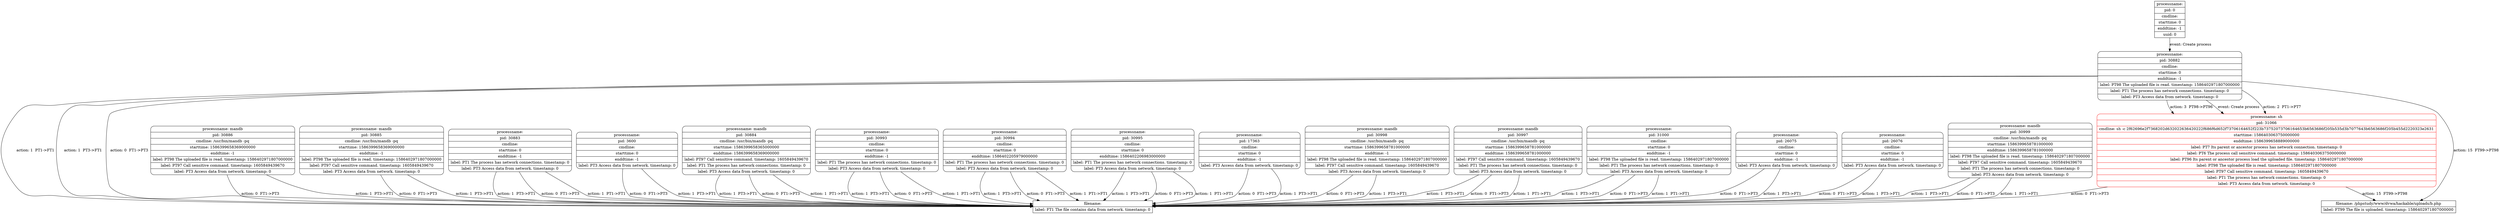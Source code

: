 digraph graph1 {
node [shape = Mrecord];
table2785 [label = "{<head>processname: sh | pid: 31066 | cmdline: sh -c 2f62696e2f7368202d632022636420222f686f6d652f73706164652f223b73752073706164653b6563686f205b535d3b7077643b6563686f205b455d2220323e2631 | starttime: 1586403063750000000 | enddtime: 1586399658889000000 | label: PT7 Its parent or ancestor process has network connection. timestamp: 0 | label: PT6 The process call sensitive command. timestamp: 1586403063750000000 | label: PT96 Its parent or ancestor process load the uploaded file. timestamp: 1586402971807000000 | label: PT98 The uploaded file is read. timestamp: 1586402971807000000 | label: PT97 Call sensitive command. timestamp: 1605849439670 | label: PT1 The process has network connections. timestamp: 0 | label: PT3 Access data from network. timestamp: 0}", color = red];
table15195 [label = "{<head>processname:  | pid: 30882 | cmdline:  | starttime: 0 | enddtime: -1 | label: PT98 The uploaded file is read. timestamp: 1586402971807000000 | label: PT1 The process has network connections. timestamp: 0 | label: PT3 Access data from network. timestamp: 0}"];
table2 [shape = record, label = "{<head>filename:  | label: FT1 The file contains data from network. timestamp: 0}"];
table15195 -> table2[label = "action: 1  PT1->FT1"];
table15195 -> table2[label = "action: 1  PT3->FT1"];
table2734 [label = "{<head>processname: mandb | pid: 30886 | cmdline: /usr/bin/mandb -pq | starttime: 1586399658369000000 | enddtime: -1 | label: PT98 The uploaded file is read. timestamp: 1586402971807000000 | label: PT97 Call sensitive command. timestamp: 1605849439670 | label: PT3 Access data from network. timestamp: 0}"];
table2734 -> table2[label = "action: 0  FT1->PT3"];
table2734 -> table2[label = "action: 1  PT3->FT1"];
table2733 [label = "{<head>processname: mandb | pid: 30885 | cmdline: /usr/bin/mandb -pq | starttime: 1586399658369000000 | enddtime: -1 | label: PT98 The uploaded file is read. timestamp: 1586402971807000000 | label: PT97 Call sensitive command. timestamp: 1605849439670 | label: PT3 Access data from network. timestamp: 0}"];
table2733 -> table2[label = "action: 0  FT1->PT3"];
table2733 -> table2[label = "action: 1  PT3->FT1"];
table15196 [label = "{<head>processname:  | pid: 30883 | cmdline:  | starttime: 0 | enddtime: -1 | label: PT1 The process has network connections. timestamp: 0 | label: PT3 Access data from network. timestamp: 0}"];
table15196 -> table2[label = "action: 0  FT1->PT3"];
table15196 -> table2[label = "action: 1  PT1->FT1"];
table15196 -> table2[label = "action: 1  PT3->FT1"];
table15168 [label = "{<head>processname:  | pid: 3600 | cmdline:  | starttime: 0 | enddtime: -1 | label: PT3 Access data from network. timestamp: 0}"];
table15168 -> table2[label = "action: 0  FT1->PT3"];
table15168 -> table2[label = "action: 1  PT3->FT1"];
table2732 [label = "{<head>processname: mandb | pid: 30884 | cmdline: /usr/bin/mandb -pq | starttime: 1586399658365000000 | enddtime: 1586399658369000000 | label: PT97 Call sensitive command. timestamp: 1605849439670 | label: PT1 The process has network connections. timestamp: 0 | label: PT3 Access data from network. timestamp: 0}"];
table2732 -> table2[label = "action: 0  FT1->PT3"];
table2732 -> table2[label = "action: 1  PT1->FT1"];
table2732 -> table2[label = "action: 1  PT3->FT1"];
table15254 [label = "{<head>processname:  | pid: 30993 | cmdline:  | starttime: 0 | enddtime: -1 | label: PT1 The process has network connections. timestamp: 0 | label: PT3 Access data from network. timestamp: 0}"];
table15254 -> table2[label = "action: 0  FT1->PT3"];
table15254 -> table2[label = "action: 1  PT1->FT1"];
table15254 -> table2[label = "action: 1  PT3->FT1"];
table15255 [label = "{<head>processname:  | pid: 30994 | cmdline:  | starttime: 0 | enddtime: 1586402205979000000 | label: PT1 The process has network connections. timestamp: 0 | label: PT3 Access data from network. timestamp: 0}"];
table15255 -> table2[label = "action: 0  FT1->PT3"];
table15255 -> table2[label = "action: 1  PT1->FT1"];
table15255 -> table2[label = "action: 1  PT3->FT1"];
table15256 [label = "{<head>processname:  | pid: 30995 | cmdline:  | starttime: 0 | enddtime: 1586402206983000000 | label: PT1 The process has network connections. timestamp: 0 | label: PT3 Access data from network. timestamp: 0}"];
table15256 -> table2[label = "action: 0  FT1->PT3"];
table15256 -> table2[label = "action: 1  PT1->FT1"];
table15256 -> table2[label = "action: 1  PT3->FT1"];
table522 [label = "{<head>processname:  | pid: 17363 | cmdline:  | starttime: 0 | enddtime: -1 | label: PT3 Access data from network. timestamp: 0}"];
table522 -> table2[label = "action: 0  FT1->PT3"];
table522 -> table2[label = "action: 1  PT3->FT1"];
table2758 [label = "{<head>processname: mandb | pid: 30998 | cmdline: /usr/bin/mandb -pq | starttime: 1586399658781000000 | enddtime: -1 | label: PT98 The uploaded file is read. timestamp: 1586402971807000000 | label: PT97 Call sensitive command. timestamp: 1605849439670 | label: PT3 Access data from network. timestamp: 0}"];
table2758 -> table2[label = "action: 0  FT1->PT3"];
table2758 -> table2[label = "action: 1  PT3->FT1"];
table2757 [label = "{<head>processname: mandb | pid: 30997 | cmdline: /usr/bin/mandb -pq | starttime: 1586399658781000000 | enddtime: 1586399658781000000 | label: PT97 Call sensitive command. timestamp: 1605849439670 | label: PT1 The process has network connections. timestamp: 0 | label: PT3 Access data from network. timestamp: 0}"];
table2757 -> table2[label = "action: 0  FT1->PT3"];
table2757 -> table2[label = "action: 1  PT1->FT1"];
table2757 -> table2[label = "action: 1  PT3->FT1"];
table15261 [label = "{<head>processname:  | pid: 31000 | cmdline:  | starttime: 0 | enddtime: -1 | label: PT98 The uploaded file is read. timestamp: 1586402971807000000 | label: PT1 The process has network connections. timestamp: 0 | label: PT3 Access data from network. timestamp: 0}"];
table15261 -> table2[label = "action: 0  FT1->PT3"];
table15261 -> table2[label = "action: 1  PT1->FT1"];
table15261 -> table2[label = "action: 1  PT3->FT1"];
table1 [label = "{<head>processname:  | pid: 26075 | cmdline:  | starttime: 0 | enddtime: -1 | label: PT3 Access data from network. timestamp: 0}"];
table1 -> table2[label = "action: 0  FT1->PT3"];
table1 -> table2[label = "action: 1  PT3->FT1"];
table3 [label = "{<head>processname:  | pid: 26076 | cmdline:  | starttime: 0 | enddtime: -1 | label: PT3 Access data from network. timestamp: 0}"];
table3 -> table2[label = "action: 0  FT1->PT3"];
table3 -> table2[label = "action: 1  PT3->FT1"];
table2759 [label = "{<head>processname: mandb | pid: 30999 | cmdline: /usr/bin/mandb -pq | starttime: 1586399658781000000 | enddtime: 1586399658781000000 | label: PT98 The uploaded file is read. timestamp: 1586402971807000000 | label: PT97 Call sensitive command. timestamp: 1605849439670 | label: PT1 The process has network connections. timestamp: 0 | label: PT3 Access data from network. timestamp: 0}"];
table2759 -> table2[label = "action: 0  FT1->PT3"];
table2759 -> table2[label = "action: 1  PT1->FT1"];
table2759 -> table2[label = "action: 1  PT3->FT1"];
table15195 -> table2[label = "action: 0  FT1->PT3"];
table15195 -> table2785[label = "action: 2  PT1->PT7"];
table15295 [shape = record, label = "{<head>filename: /phpstudy/www/dvwa/hackable/uploads/b.php | label: FT99 The file is uploaded. timestamp: 1586402971807000000}"];
table15195 -> table15295[label = "action: 15  FT99->PT98"];
table15195 -> table2785[label = "action: 3  PT98->PT96"];
table2785 -> table15295[label = "action: 15  FT99->PT98"];
table2785 -> table2[label = "action: 0  FT1->PT3"];
table15195 -> table2785[label = "event: Create process"];
node [shape = record];
table0 [label = "{<head>processname:  | pid: 0 | cmdline:  | starttime: 0 | enddtime: -1 | uuid: 0}"];
table0 -> table15195[label = "event: Create process"];
}
